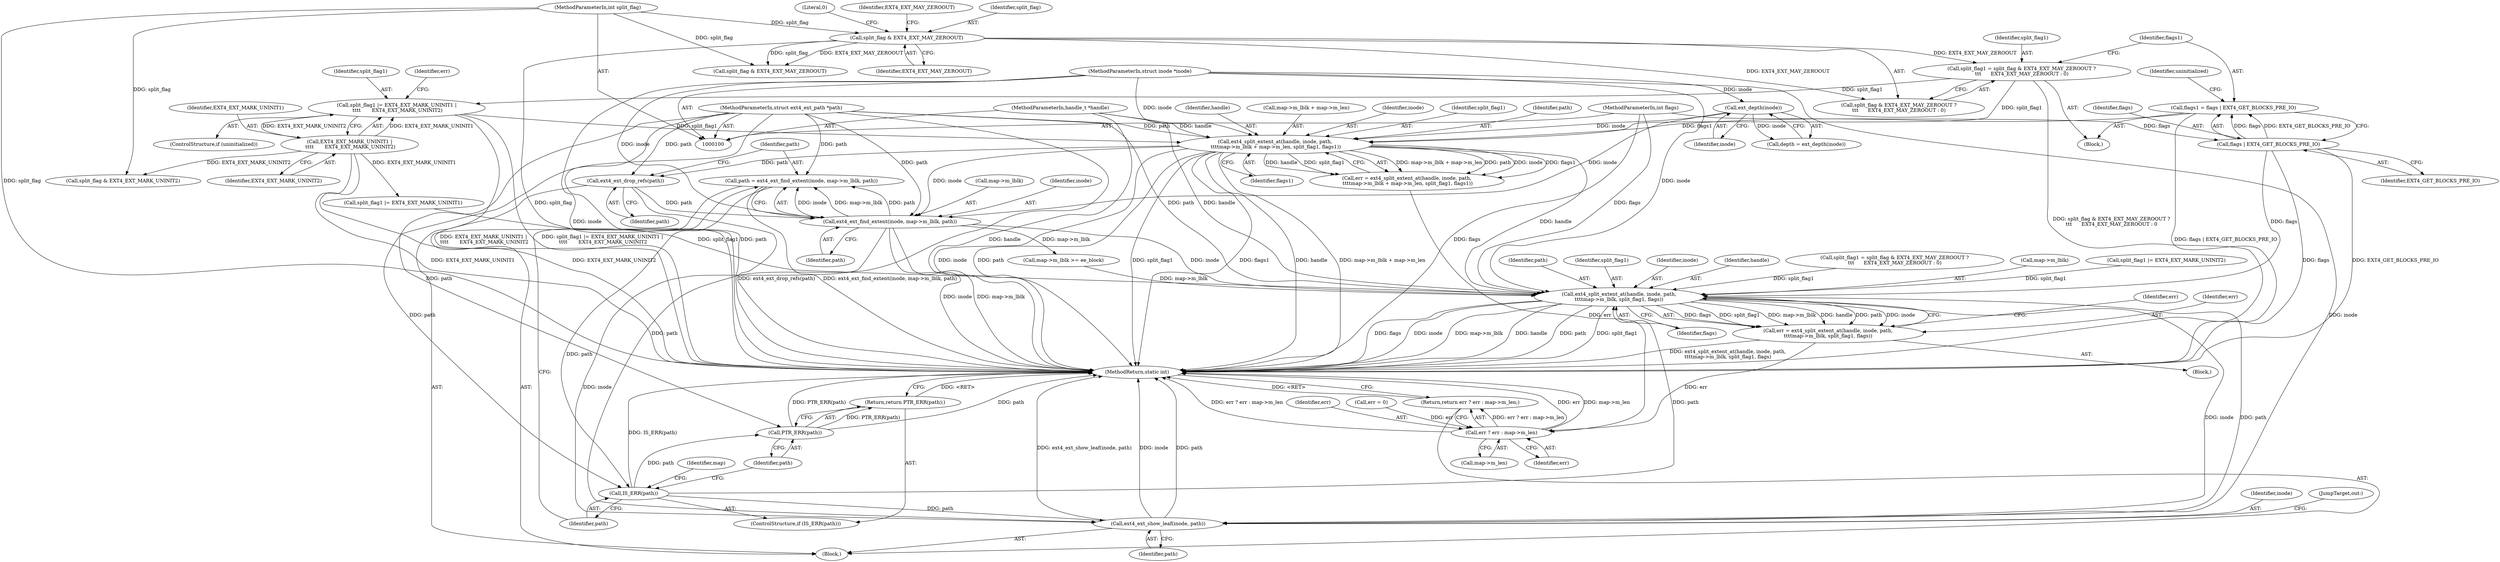 digraph "1_linux_dee1f973ca341c266229faa5a1a5bb268bed3531_1@pointer" {
"1000197" [label="(Call,path = ext4_ext_find_extent(inode, map->m_lblk, path))"];
"1000199" [label="(Call,ext4_ext_find_extent(inode, map->m_lblk, path))"];
"1000179" [label="(Call,ext4_split_extent_at(handle, inode, path,\n \t\t\t\tmap->m_lblk + map->m_len, split_flag1, flags1))"];
"1000101" [label="(MethodParameterIn,handle_t *handle)"];
"1000121" [label="(Call,ext_depth(inode))"];
"1000102" [label="(MethodParameterIn,struct inode *inode)"];
"1000103" [label="(MethodParameterIn,struct ext4_ext_path *path)"];
"1000157" [label="(Call,split_flag1 = split_flag & EXT4_EXT_MAY_ZEROOUT ?\n\t\t\t      EXT4_EXT_MAY_ZEROOUT : 0)"];
"1000160" [label="(Call,split_flag & EXT4_EXT_MAY_ZEROOUT)"];
"1000105" [label="(MethodParameterIn,int split_flag)"];
"1000172" [label="(Call,split_flag1 |= EXT4_EXT_MARK_UNINIT1 |\n \t\t\t\t       EXT4_EXT_MARK_UNINIT2)"];
"1000174" [label="(Call,EXT4_EXT_MARK_UNINIT1 |\n \t\t\t\t       EXT4_EXT_MARK_UNINIT2)"];
"1000165" [label="(Call,flags1 = flags | EXT4_GET_BLOCKS_PRE_IO)"];
"1000167" [label="(Call,flags | EXT4_GET_BLOCKS_PRE_IO)"];
"1000106" [label="(MethodParameterIn,int flags)"];
"1000195" [label="(Call,ext4_ext_drop_refs(path))"];
"1000206" [label="(Call,IS_ERR(path))"];
"1000209" [label="(Call,PTR_ERR(path))"];
"1000208" [label="(Return,return PTR_ERR(path);)"];
"1000240" [label="(Call,ext4_split_extent_at(handle, inode, path,\n\t\t\t\tmap->m_lblk, split_flag1, flags))"];
"1000238" [label="(Call,err = ext4_split_extent_at(handle, inode, path,\n\t\t\t\tmap->m_lblk, split_flag1, flags))"];
"1000257" [label="(Call,err ? err : map->m_len)"];
"1000256" [label="(Return,return err ? err : map->m_len;)"];
"1000252" [label="(Call,ext4_ext_show_leaf(inode, path))"];
"1000166" [label="(Identifier,flags1)"];
"1000240" [label="(Call,ext4_split_extent_at(handle, inode, path,\n\t\t\t\tmap->m_lblk, split_flag1, flags))"];
"1000119" [label="(Call,depth = ext_depth(inode))"];
"1000160" [label="(Call,split_flag & EXT4_EXT_MAY_ZEROOUT)"];
"1000157" [label="(Call,split_flag1 = split_flag & EXT4_EXT_MAY_ZEROOUT ?\n\t\t\t      EXT4_EXT_MAY_ZEROOUT : 0)"];
"1000217" [label="(Block,)"];
"1000198" [label="(Identifier,path)"];
"1000263" [label="(MethodReturn,static int)"];
"1000197" [label="(Call,path = ext4_ext_find_extent(inode, map->m_lblk, path))"];
"1000103" [label="(MethodParameterIn,struct ext4_ext_path *path)"];
"1000156" [label="(Block,)"];
"1000158" [label="(Identifier,split_flag1)"];
"1000191" [label="(Identifier,flags1)"];
"1000163" [label="(Identifier,EXT4_EXT_MAY_ZEROOUT)"];
"1000243" [label="(Identifier,path)"];
"1000161" [label="(Identifier,split_flag)"];
"1000175" [label="(Identifier,EXT4_EXT_MARK_UNINIT1)"];
"1000201" [label="(Call,map->m_lblk)"];
"1000250" [label="(Identifier,err)"];
"1000162" [label="(Identifier,EXT4_EXT_MAY_ZEROOUT)"];
"1000257" [label="(Call,err ? err : map->m_len)"];
"1000122" [label="(Identifier,inode)"];
"1000177" [label="(Call,err = ext4_split_extent_at(handle, inode, path,\n \t\t\t\tmap->m_lblk + map->m_len, split_flag1, flags1))"];
"1000199" [label="(Call,ext4_ext_find_extent(inode, map->m_lblk, path))"];
"1000232" [label="(Call,split_flag & EXT4_EXT_MARK_UNINIT2)"];
"1000176" [label="(Identifier,EXT4_EXT_MARK_UNINIT2)"];
"1000204" [label="(Identifier,path)"];
"1000179" [label="(Call,ext4_split_extent_at(handle, inode, path,\n \t\t\t\tmap->m_lblk + map->m_len, split_flag1, flags1))"];
"1000169" [label="(Identifier,EXT4_GET_BLOCKS_PRE_IO)"];
"1000214" [label="(Identifier,map)"];
"1000247" [label="(Identifier,split_flag1)"];
"1000209" [label="(Call,PTR_ERR(path))"];
"1000107" [label="(Block,)"];
"1000256" [label="(Return,return err ? err : map->m_len;)"];
"1000170" [label="(ControlStructure,if (uninitialized))"];
"1000165" [label="(Call,flags1 = flags | EXT4_GET_BLOCKS_PRE_IO)"];
"1000168" [label="(Identifier,flags)"];
"1000200" [label="(Identifier,inode)"];
"1000181" [label="(Identifier,inode)"];
"1000242" [label="(Identifier,inode)"];
"1000254" [label="(Identifier,path)"];
"1000167" [label="(Call,flags | EXT4_GET_BLOCKS_PRE_IO)"];
"1000205" [label="(ControlStructure,if (IS_ERR(path)))"];
"1000196" [label="(Identifier,path)"];
"1000206" [label="(Call,IS_ERR(path))"];
"1000159" [label="(Call,split_flag & EXT4_EXT_MAY_ZEROOUT ?\n\t\t\t      EXT4_EXT_MAY_ZEROOUT : 0)"];
"1000174" [label="(Call,EXT4_EXT_MARK_UNINIT1 |\n \t\t\t\t       EXT4_EXT_MARK_UNINIT2)"];
"1000210" [label="(Identifier,path)"];
"1000239" [label="(Identifier,err)"];
"1000121" [label="(Call,ext_depth(inode))"];
"1000258" [label="(Identifier,err)"];
"1000102" [label="(MethodParameterIn,struct inode *inode)"];
"1000164" [label="(Literal,0)"];
"1000260" [label="(Call,map->m_len)"];
"1000190" [label="(Identifier,split_flag1)"];
"1000195" [label="(Call,ext4_ext_drop_refs(path))"];
"1000182" [label="(Identifier,path)"];
"1000172" [label="(Call,split_flag1 |= EXT4_EXT_MARK_UNINIT1 |\n \t\t\t\t       EXT4_EXT_MARK_UNINIT2)"];
"1000178" [label="(Identifier,err)"];
"1000173" [label="(Identifier,split_flag1)"];
"1000241" [label="(Identifier,handle)"];
"1000113" [label="(Call,err = 0)"];
"1000208" [label="(Return,return PTR_ERR(path);)"];
"1000238" [label="(Call,err = ext4_split_extent_at(handle, inode, path,\n\t\t\t\tmap->m_lblk, split_flag1, flags))"];
"1000218" [label="(Call,split_flag1 = split_flag & EXT4_EXT_MAY_ZEROOUT ?\n\t\t\t      EXT4_EXT_MAY_ZEROOUT : 0)"];
"1000180" [label="(Identifier,handle)"];
"1000183" [label="(Call,map->m_lblk + map->m_len)"];
"1000259" [label="(Identifier,err)"];
"1000101" [label="(MethodParameterIn,handle_t *handle)"];
"1000212" [label="(Call,map->m_lblk >= ee_block)"];
"1000105" [label="(MethodParameterIn,int split_flag)"];
"1000252" [label="(Call,ext4_ext_show_leaf(inode, path))"];
"1000221" [label="(Call,split_flag & EXT4_EXT_MAY_ZEROOUT)"];
"1000253" [label="(Identifier,inode)"];
"1000207" [label="(Identifier,path)"];
"1000244" [label="(Call,map->m_lblk)"];
"1000106" [label="(MethodParameterIn,int flags)"];
"1000228" [label="(Call,split_flag1 |= EXT4_EXT_MARK_UNINIT1)"];
"1000235" [label="(Call,split_flag1 |= EXT4_EXT_MARK_UNINIT2)"];
"1000171" [label="(Identifier,uninitialized)"];
"1000255" [label="(JumpTarget,out:)"];
"1000248" [label="(Identifier,flags)"];
"1000197" -> "1000107"  [label="AST: "];
"1000197" -> "1000199"  [label="CFG: "];
"1000198" -> "1000197"  [label="AST: "];
"1000199" -> "1000197"  [label="AST: "];
"1000207" -> "1000197"  [label="CFG: "];
"1000197" -> "1000263"  [label="DDG: ext4_ext_find_extent(inode, map->m_lblk, path)"];
"1000199" -> "1000197"  [label="DDG: inode"];
"1000199" -> "1000197"  [label="DDG: map->m_lblk"];
"1000199" -> "1000197"  [label="DDG: path"];
"1000103" -> "1000197"  [label="DDG: path"];
"1000197" -> "1000206"  [label="DDG: path"];
"1000199" -> "1000204"  [label="CFG: "];
"1000200" -> "1000199"  [label="AST: "];
"1000201" -> "1000199"  [label="AST: "];
"1000204" -> "1000199"  [label="AST: "];
"1000199" -> "1000263"  [label="DDG: map->m_lblk"];
"1000199" -> "1000263"  [label="DDG: inode"];
"1000179" -> "1000199"  [label="DDG: inode"];
"1000121" -> "1000199"  [label="DDG: inode"];
"1000102" -> "1000199"  [label="DDG: inode"];
"1000195" -> "1000199"  [label="DDG: path"];
"1000103" -> "1000199"  [label="DDG: path"];
"1000199" -> "1000212"  [label="DDG: map->m_lblk"];
"1000199" -> "1000240"  [label="DDG: inode"];
"1000199" -> "1000252"  [label="DDG: inode"];
"1000179" -> "1000177"  [label="AST: "];
"1000179" -> "1000191"  [label="CFG: "];
"1000180" -> "1000179"  [label="AST: "];
"1000181" -> "1000179"  [label="AST: "];
"1000182" -> "1000179"  [label="AST: "];
"1000183" -> "1000179"  [label="AST: "];
"1000190" -> "1000179"  [label="AST: "];
"1000191" -> "1000179"  [label="AST: "];
"1000177" -> "1000179"  [label="CFG: "];
"1000179" -> "1000263"  [label="DDG: inode"];
"1000179" -> "1000263"  [label="DDG: path"];
"1000179" -> "1000263"  [label="DDG: split_flag1"];
"1000179" -> "1000263"  [label="DDG: flags1"];
"1000179" -> "1000263"  [label="DDG: handle"];
"1000179" -> "1000263"  [label="DDG: map->m_lblk + map->m_len"];
"1000179" -> "1000177"  [label="DDG: map->m_lblk + map->m_len"];
"1000179" -> "1000177"  [label="DDG: path"];
"1000179" -> "1000177"  [label="DDG: inode"];
"1000179" -> "1000177"  [label="DDG: flags1"];
"1000179" -> "1000177"  [label="DDG: handle"];
"1000179" -> "1000177"  [label="DDG: split_flag1"];
"1000101" -> "1000179"  [label="DDG: handle"];
"1000121" -> "1000179"  [label="DDG: inode"];
"1000102" -> "1000179"  [label="DDG: inode"];
"1000103" -> "1000179"  [label="DDG: path"];
"1000157" -> "1000179"  [label="DDG: split_flag1"];
"1000172" -> "1000179"  [label="DDG: split_flag1"];
"1000165" -> "1000179"  [label="DDG: flags1"];
"1000179" -> "1000195"  [label="DDG: path"];
"1000179" -> "1000240"  [label="DDG: handle"];
"1000101" -> "1000100"  [label="AST: "];
"1000101" -> "1000263"  [label="DDG: handle"];
"1000101" -> "1000240"  [label="DDG: handle"];
"1000121" -> "1000119"  [label="AST: "];
"1000121" -> "1000122"  [label="CFG: "];
"1000122" -> "1000121"  [label="AST: "];
"1000119" -> "1000121"  [label="CFG: "];
"1000121" -> "1000119"  [label="DDG: inode"];
"1000102" -> "1000121"  [label="DDG: inode"];
"1000102" -> "1000100"  [label="AST: "];
"1000102" -> "1000263"  [label="DDG: inode"];
"1000102" -> "1000240"  [label="DDG: inode"];
"1000102" -> "1000252"  [label="DDG: inode"];
"1000103" -> "1000100"  [label="AST: "];
"1000103" -> "1000263"  [label="DDG: path"];
"1000103" -> "1000195"  [label="DDG: path"];
"1000103" -> "1000206"  [label="DDG: path"];
"1000103" -> "1000209"  [label="DDG: path"];
"1000103" -> "1000240"  [label="DDG: path"];
"1000103" -> "1000252"  [label="DDG: path"];
"1000157" -> "1000156"  [label="AST: "];
"1000157" -> "1000159"  [label="CFG: "];
"1000158" -> "1000157"  [label="AST: "];
"1000159" -> "1000157"  [label="AST: "];
"1000166" -> "1000157"  [label="CFG: "];
"1000157" -> "1000263"  [label="DDG: split_flag & EXT4_EXT_MAY_ZEROOUT ?\n\t\t\t      EXT4_EXT_MAY_ZEROOUT : 0"];
"1000160" -> "1000157"  [label="DDG: EXT4_EXT_MAY_ZEROOUT"];
"1000157" -> "1000172"  [label="DDG: split_flag1"];
"1000160" -> "1000159"  [label="AST: "];
"1000160" -> "1000162"  [label="CFG: "];
"1000161" -> "1000160"  [label="AST: "];
"1000162" -> "1000160"  [label="AST: "];
"1000163" -> "1000160"  [label="CFG: "];
"1000164" -> "1000160"  [label="CFG: "];
"1000160" -> "1000263"  [label="DDG: split_flag"];
"1000105" -> "1000160"  [label="DDG: split_flag"];
"1000160" -> "1000159"  [label="DDG: EXT4_EXT_MAY_ZEROOUT"];
"1000160" -> "1000221"  [label="DDG: split_flag"];
"1000160" -> "1000221"  [label="DDG: EXT4_EXT_MAY_ZEROOUT"];
"1000105" -> "1000100"  [label="AST: "];
"1000105" -> "1000263"  [label="DDG: split_flag"];
"1000105" -> "1000221"  [label="DDG: split_flag"];
"1000105" -> "1000232"  [label="DDG: split_flag"];
"1000172" -> "1000170"  [label="AST: "];
"1000172" -> "1000174"  [label="CFG: "];
"1000173" -> "1000172"  [label="AST: "];
"1000174" -> "1000172"  [label="AST: "];
"1000178" -> "1000172"  [label="CFG: "];
"1000172" -> "1000263"  [label="DDG: split_flag1 |= EXT4_EXT_MARK_UNINIT1 |\n \t\t\t\t       EXT4_EXT_MARK_UNINIT2"];
"1000172" -> "1000263"  [label="DDG: EXT4_EXT_MARK_UNINIT1 |\n \t\t\t\t       EXT4_EXT_MARK_UNINIT2"];
"1000174" -> "1000172"  [label="DDG: EXT4_EXT_MARK_UNINIT1"];
"1000174" -> "1000172"  [label="DDG: EXT4_EXT_MARK_UNINIT2"];
"1000174" -> "1000176"  [label="CFG: "];
"1000175" -> "1000174"  [label="AST: "];
"1000176" -> "1000174"  [label="AST: "];
"1000174" -> "1000263"  [label="DDG: EXT4_EXT_MARK_UNINIT2"];
"1000174" -> "1000263"  [label="DDG: EXT4_EXT_MARK_UNINIT1"];
"1000174" -> "1000228"  [label="DDG: EXT4_EXT_MARK_UNINIT1"];
"1000174" -> "1000232"  [label="DDG: EXT4_EXT_MARK_UNINIT2"];
"1000165" -> "1000156"  [label="AST: "];
"1000165" -> "1000167"  [label="CFG: "];
"1000166" -> "1000165"  [label="AST: "];
"1000167" -> "1000165"  [label="AST: "];
"1000171" -> "1000165"  [label="CFG: "];
"1000165" -> "1000263"  [label="DDG: flags | EXT4_GET_BLOCKS_PRE_IO"];
"1000167" -> "1000165"  [label="DDG: flags"];
"1000167" -> "1000165"  [label="DDG: EXT4_GET_BLOCKS_PRE_IO"];
"1000167" -> "1000169"  [label="CFG: "];
"1000168" -> "1000167"  [label="AST: "];
"1000169" -> "1000167"  [label="AST: "];
"1000167" -> "1000263"  [label="DDG: flags"];
"1000167" -> "1000263"  [label="DDG: EXT4_GET_BLOCKS_PRE_IO"];
"1000106" -> "1000167"  [label="DDG: flags"];
"1000167" -> "1000240"  [label="DDG: flags"];
"1000106" -> "1000100"  [label="AST: "];
"1000106" -> "1000263"  [label="DDG: flags"];
"1000106" -> "1000240"  [label="DDG: flags"];
"1000195" -> "1000107"  [label="AST: "];
"1000195" -> "1000196"  [label="CFG: "];
"1000196" -> "1000195"  [label="AST: "];
"1000198" -> "1000195"  [label="CFG: "];
"1000195" -> "1000263"  [label="DDG: ext4_ext_drop_refs(path)"];
"1000206" -> "1000205"  [label="AST: "];
"1000206" -> "1000207"  [label="CFG: "];
"1000207" -> "1000206"  [label="AST: "];
"1000210" -> "1000206"  [label="CFG: "];
"1000214" -> "1000206"  [label="CFG: "];
"1000206" -> "1000263"  [label="DDG: IS_ERR(path)"];
"1000206" -> "1000209"  [label="DDG: path"];
"1000206" -> "1000240"  [label="DDG: path"];
"1000206" -> "1000252"  [label="DDG: path"];
"1000209" -> "1000208"  [label="AST: "];
"1000209" -> "1000210"  [label="CFG: "];
"1000210" -> "1000209"  [label="AST: "];
"1000208" -> "1000209"  [label="CFG: "];
"1000209" -> "1000263"  [label="DDG: PTR_ERR(path)"];
"1000209" -> "1000263"  [label="DDG: path"];
"1000209" -> "1000208"  [label="DDG: PTR_ERR(path)"];
"1000208" -> "1000205"  [label="AST: "];
"1000263" -> "1000208"  [label="CFG: "];
"1000208" -> "1000263"  [label="DDG: <RET>"];
"1000240" -> "1000238"  [label="AST: "];
"1000240" -> "1000248"  [label="CFG: "];
"1000241" -> "1000240"  [label="AST: "];
"1000242" -> "1000240"  [label="AST: "];
"1000243" -> "1000240"  [label="AST: "];
"1000244" -> "1000240"  [label="AST: "];
"1000247" -> "1000240"  [label="AST: "];
"1000248" -> "1000240"  [label="AST: "];
"1000238" -> "1000240"  [label="CFG: "];
"1000240" -> "1000263"  [label="DDG: flags"];
"1000240" -> "1000263"  [label="DDG: inode"];
"1000240" -> "1000263"  [label="DDG: map->m_lblk"];
"1000240" -> "1000263"  [label="DDG: handle"];
"1000240" -> "1000263"  [label="DDG: path"];
"1000240" -> "1000263"  [label="DDG: split_flag1"];
"1000240" -> "1000238"  [label="DDG: flags"];
"1000240" -> "1000238"  [label="DDG: split_flag1"];
"1000240" -> "1000238"  [label="DDG: map->m_lblk"];
"1000240" -> "1000238"  [label="DDG: handle"];
"1000240" -> "1000238"  [label="DDG: path"];
"1000240" -> "1000238"  [label="DDG: inode"];
"1000212" -> "1000240"  [label="DDG: map->m_lblk"];
"1000235" -> "1000240"  [label="DDG: split_flag1"];
"1000218" -> "1000240"  [label="DDG: split_flag1"];
"1000228" -> "1000240"  [label="DDG: split_flag1"];
"1000240" -> "1000252"  [label="DDG: inode"];
"1000240" -> "1000252"  [label="DDG: path"];
"1000238" -> "1000217"  [label="AST: "];
"1000239" -> "1000238"  [label="AST: "];
"1000250" -> "1000238"  [label="CFG: "];
"1000238" -> "1000263"  [label="DDG: ext4_split_extent_at(handle, inode, path,\n\t\t\t\tmap->m_lblk, split_flag1, flags)"];
"1000238" -> "1000257"  [label="DDG: err"];
"1000257" -> "1000256"  [label="AST: "];
"1000257" -> "1000259"  [label="CFG: "];
"1000257" -> "1000260"  [label="CFG: "];
"1000258" -> "1000257"  [label="AST: "];
"1000259" -> "1000257"  [label="AST: "];
"1000260" -> "1000257"  [label="AST: "];
"1000256" -> "1000257"  [label="CFG: "];
"1000257" -> "1000263"  [label="DDG: err"];
"1000257" -> "1000263"  [label="DDG: map->m_len"];
"1000257" -> "1000263"  [label="DDG: err ? err : map->m_len"];
"1000257" -> "1000256"  [label="DDG: err ? err : map->m_len"];
"1000177" -> "1000257"  [label="DDG: err"];
"1000113" -> "1000257"  [label="DDG: err"];
"1000256" -> "1000107"  [label="AST: "];
"1000263" -> "1000256"  [label="CFG: "];
"1000256" -> "1000263"  [label="DDG: <RET>"];
"1000252" -> "1000107"  [label="AST: "];
"1000252" -> "1000254"  [label="CFG: "];
"1000253" -> "1000252"  [label="AST: "];
"1000254" -> "1000252"  [label="AST: "];
"1000255" -> "1000252"  [label="CFG: "];
"1000252" -> "1000263"  [label="DDG: inode"];
"1000252" -> "1000263"  [label="DDG: path"];
"1000252" -> "1000263"  [label="DDG: ext4_ext_show_leaf(inode, path)"];
}

